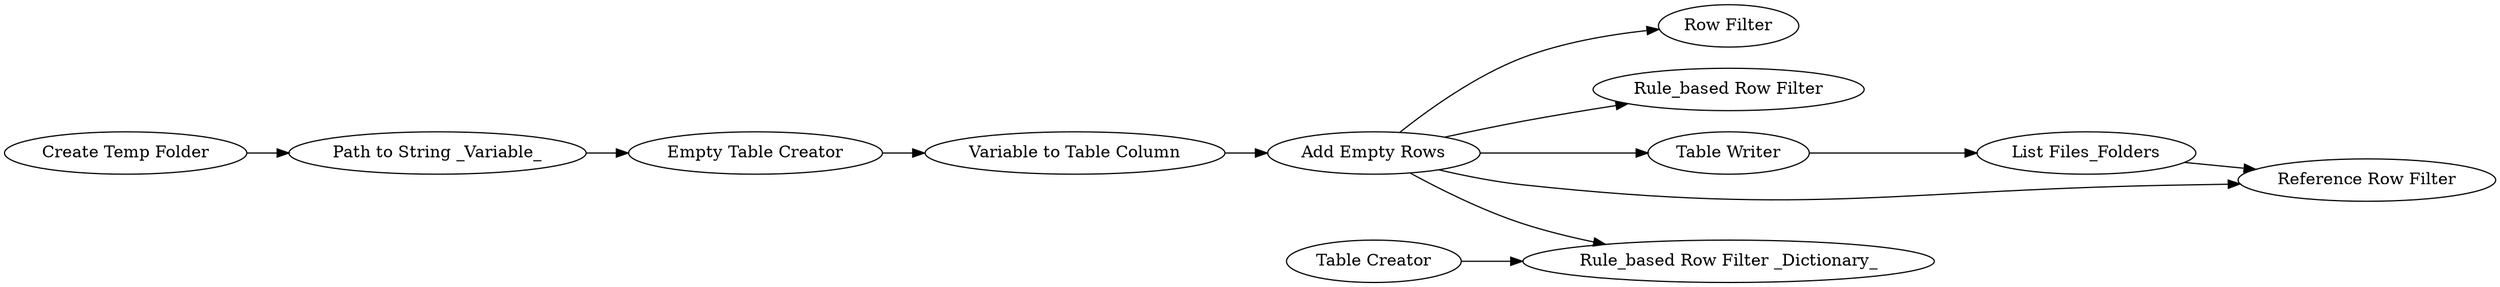digraph {
	8 [label="Create Temp Folder"]
	9 [label="List Files_Folders"]
	11 [label="Variable to Table Column"]
	12 [label="Row Filter"]
	13 [label="Rule_based Row Filter"]
	14 [label="Rule_based Row Filter _Dictionary_"]
	15 [label="Table Writer"]
	16 [label="Reference Row Filter"]
	17 [label="Empty Table Creator"]
	18 [label="Add Empty Rows"]
	19 [label="Path to String _Variable_"]
	20 [label="Table Creator"]
	8 -> 19
	9 -> 16
	11 -> 18
	15 -> 9
	17 -> 11
	18 -> 12
	18 -> 15
	18 -> 14
	18 -> 13
	18 -> 16
	19 -> 17
	20 -> 14
	rankdir=LR
}
